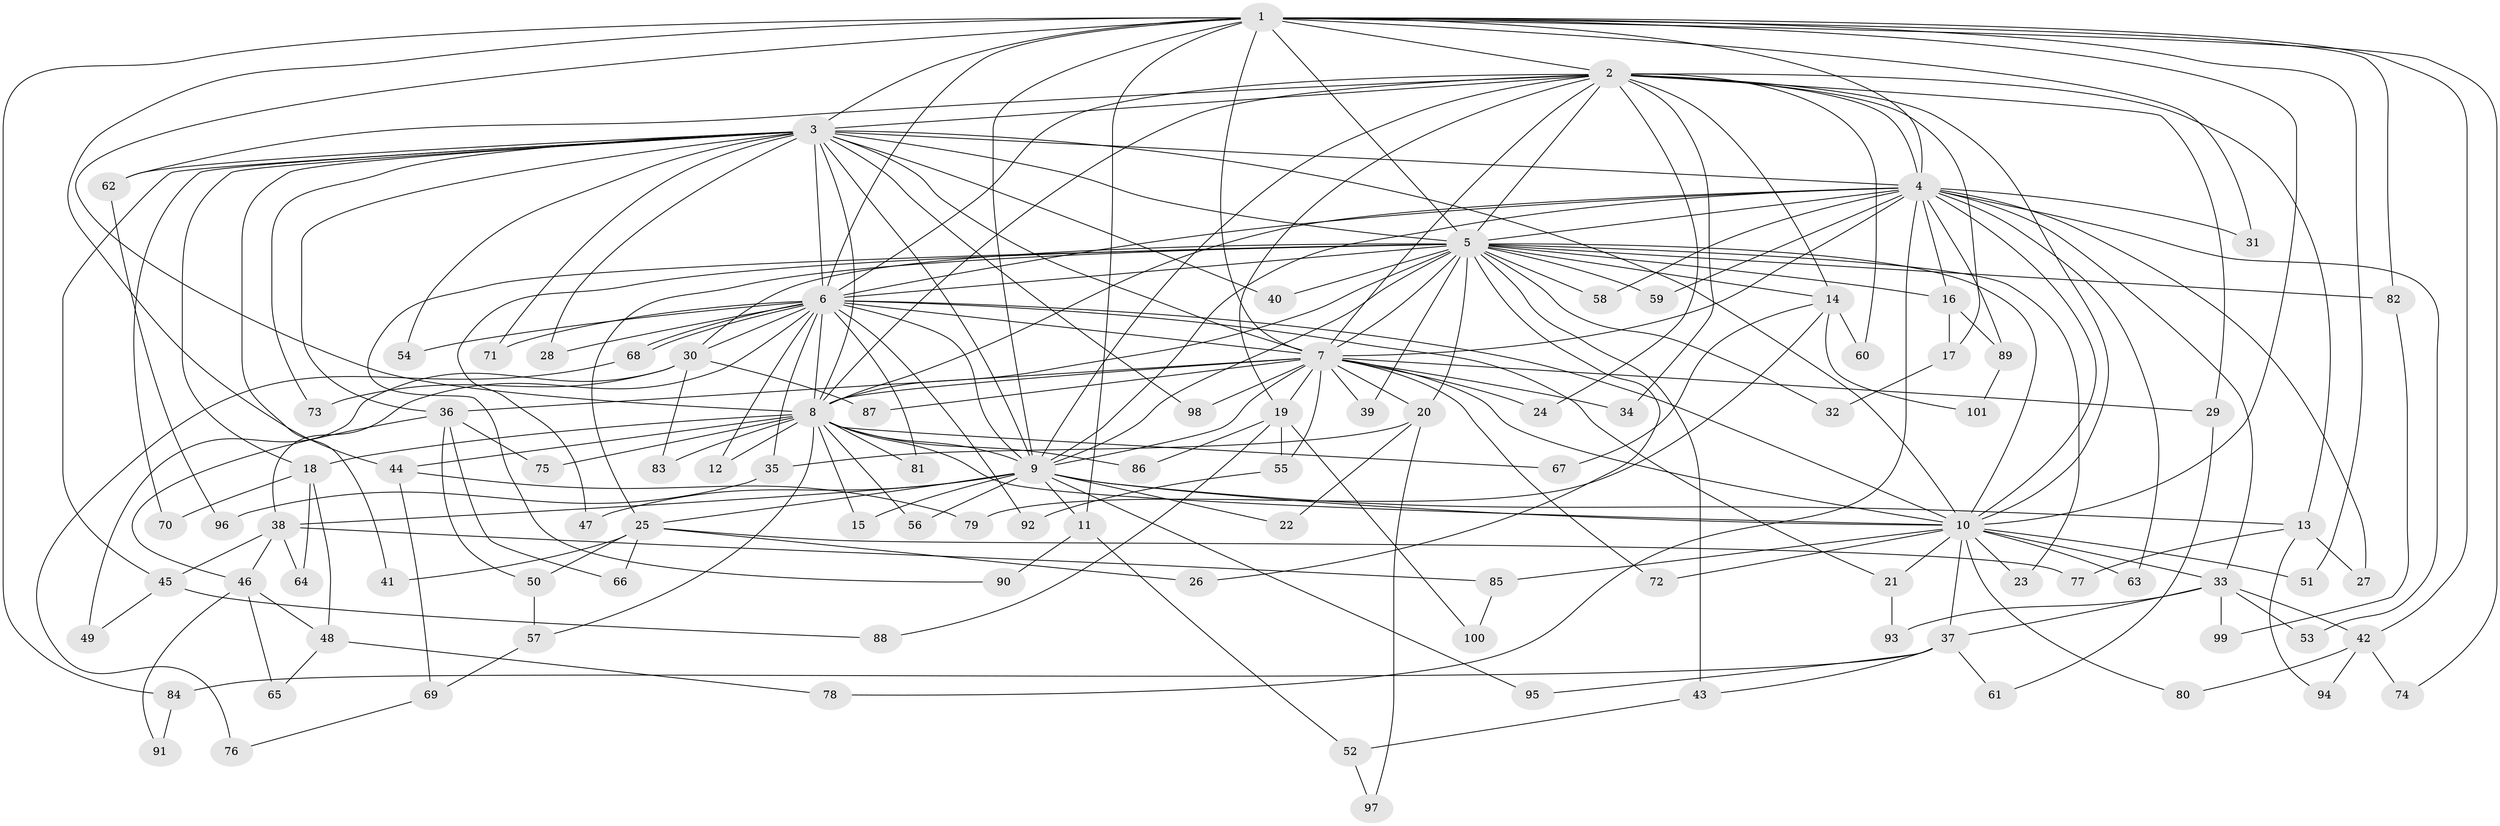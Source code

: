 // coarse degree distribution, {26: 0.013157894736842105, 18: 0.039473684210526314, 20: 0.013157894736842105, 23: 0.013157894736842105, 16: 0.02631578947368421, 15: 0.013157894736842105, 4: 0.02631578947368421, 2: 0.5526315789473685, 6: 0.06578947368421052, 3: 0.14473684210526316, 7: 0.05263157894736842, 5: 0.039473684210526314}
// Generated by graph-tools (version 1.1) at 2025/41/03/06/25 10:41:35]
// undirected, 101 vertices, 227 edges
graph export_dot {
graph [start="1"]
  node [color=gray90,style=filled];
  1;
  2;
  3;
  4;
  5;
  6;
  7;
  8;
  9;
  10;
  11;
  12;
  13;
  14;
  15;
  16;
  17;
  18;
  19;
  20;
  21;
  22;
  23;
  24;
  25;
  26;
  27;
  28;
  29;
  30;
  31;
  32;
  33;
  34;
  35;
  36;
  37;
  38;
  39;
  40;
  41;
  42;
  43;
  44;
  45;
  46;
  47;
  48;
  49;
  50;
  51;
  52;
  53;
  54;
  55;
  56;
  57;
  58;
  59;
  60;
  61;
  62;
  63;
  64;
  65;
  66;
  67;
  68;
  69;
  70;
  71;
  72;
  73;
  74;
  75;
  76;
  77;
  78;
  79;
  80;
  81;
  82;
  83;
  84;
  85;
  86;
  87;
  88;
  89;
  90;
  91;
  92;
  93;
  94;
  95;
  96;
  97;
  98;
  99;
  100;
  101;
  1 -- 2;
  1 -- 3;
  1 -- 4;
  1 -- 5;
  1 -- 6;
  1 -- 7;
  1 -- 8;
  1 -- 9;
  1 -- 10;
  1 -- 11;
  1 -- 31;
  1 -- 42;
  1 -- 44;
  1 -- 51;
  1 -- 74;
  1 -- 82;
  1 -- 84;
  2 -- 3;
  2 -- 4;
  2 -- 5;
  2 -- 6;
  2 -- 7;
  2 -- 8;
  2 -- 9;
  2 -- 10;
  2 -- 13;
  2 -- 14;
  2 -- 17;
  2 -- 19;
  2 -- 24;
  2 -- 29;
  2 -- 34;
  2 -- 60;
  2 -- 62;
  3 -- 4;
  3 -- 5;
  3 -- 6;
  3 -- 7;
  3 -- 8;
  3 -- 9;
  3 -- 10;
  3 -- 18;
  3 -- 28;
  3 -- 36;
  3 -- 40;
  3 -- 41;
  3 -- 45;
  3 -- 54;
  3 -- 62;
  3 -- 70;
  3 -- 71;
  3 -- 73;
  3 -- 98;
  4 -- 5;
  4 -- 6;
  4 -- 7;
  4 -- 8;
  4 -- 9;
  4 -- 10;
  4 -- 16;
  4 -- 27;
  4 -- 31;
  4 -- 33;
  4 -- 53;
  4 -- 58;
  4 -- 59;
  4 -- 63;
  4 -- 78;
  4 -- 89;
  5 -- 6;
  5 -- 7;
  5 -- 8;
  5 -- 9;
  5 -- 10;
  5 -- 14;
  5 -- 16;
  5 -- 20;
  5 -- 23;
  5 -- 25;
  5 -- 26;
  5 -- 30;
  5 -- 32;
  5 -- 39;
  5 -- 40;
  5 -- 43;
  5 -- 47;
  5 -- 58;
  5 -- 59;
  5 -- 82;
  5 -- 90;
  6 -- 7;
  6 -- 8;
  6 -- 9;
  6 -- 10;
  6 -- 12;
  6 -- 21;
  6 -- 28;
  6 -- 30;
  6 -- 35;
  6 -- 38;
  6 -- 54;
  6 -- 68;
  6 -- 68;
  6 -- 71;
  6 -- 81;
  6 -- 92;
  7 -- 8;
  7 -- 9;
  7 -- 10;
  7 -- 19;
  7 -- 20;
  7 -- 24;
  7 -- 29;
  7 -- 34;
  7 -- 36;
  7 -- 39;
  7 -- 55;
  7 -- 72;
  7 -- 87;
  7 -- 98;
  8 -- 9;
  8 -- 10;
  8 -- 12;
  8 -- 15;
  8 -- 18;
  8 -- 44;
  8 -- 56;
  8 -- 57;
  8 -- 67;
  8 -- 75;
  8 -- 81;
  8 -- 83;
  8 -- 86;
  9 -- 10;
  9 -- 11;
  9 -- 13;
  9 -- 15;
  9 -- 22;
  9 -- 25;
  9 -- 38;
  9 -- 47;
  9 -- 56;
  9 -- 95;
  10 -- 21;
  10 -- 23;
  10 -- 33;
  10 -- 37;
  10 -- 51;
  10 -- 63;
  10 -- 72;
  10 -- 80;
  10 -- 85;
  11 -- 52;
  11 -- 90;
  13 -- 27;
  13 -- 77;
  13 -- 94;
  14 -- 60;
  14 -- 67;
  14 -- 79;
  14 -- 101;
  16 -- 17;
  16 -- 89;
  17 -- 32;
  18 -- 48;
  18 -- 64;
  18 -- 70;
  19 -- 55;
  19 -- 86;
  19 -- 88;
  19 -- 100;
  20 -- 22;
  20 -- 35;
  20 -- 97;
  21 -- 93;
  25 -- 26;
  25 -- 41;
  25 -- 50;
  25 -- 66;
  25 -- 77;
  29 -- 61;
  30 -- 49;
  30 -- 73;
  30 -- 83;
  30 -- 87;
  33 -- 37;
  33 -- 42;
  33 -- 53;
  33 -- 93;
  33 -- 99;
  35 -- 96;
  36 -- 46;
  36 -- 50;
  36 -- 66;
  36 -- 75;
  37 -- 43;
  37 -- 61;
  37 -- 84;
  37 -- 95;
  38 -- 45;
  38 -- 46;
  38 -- 64;
  38 -- 85;
  42 -- 74;
  42 -- 80;
  42 -- 94;
  43 -- 52;
  44 -- 69;
  44 -- 79;
  45 -- 49;
  45 -- 88;
  46 -- 48;
  46 -- 65;
  46 -- 91;
  48 -- 65;
  48 -- 78;
  50 -- 57;
  52 -- 97;
  55 -- 92;
  57 -- 69;
  62 -- 96;
  68 -- 76;
  69 -- 76;
  82 -- 99;
  84 -- 91;
  85 -- 100;
  89 -- 101;
}
